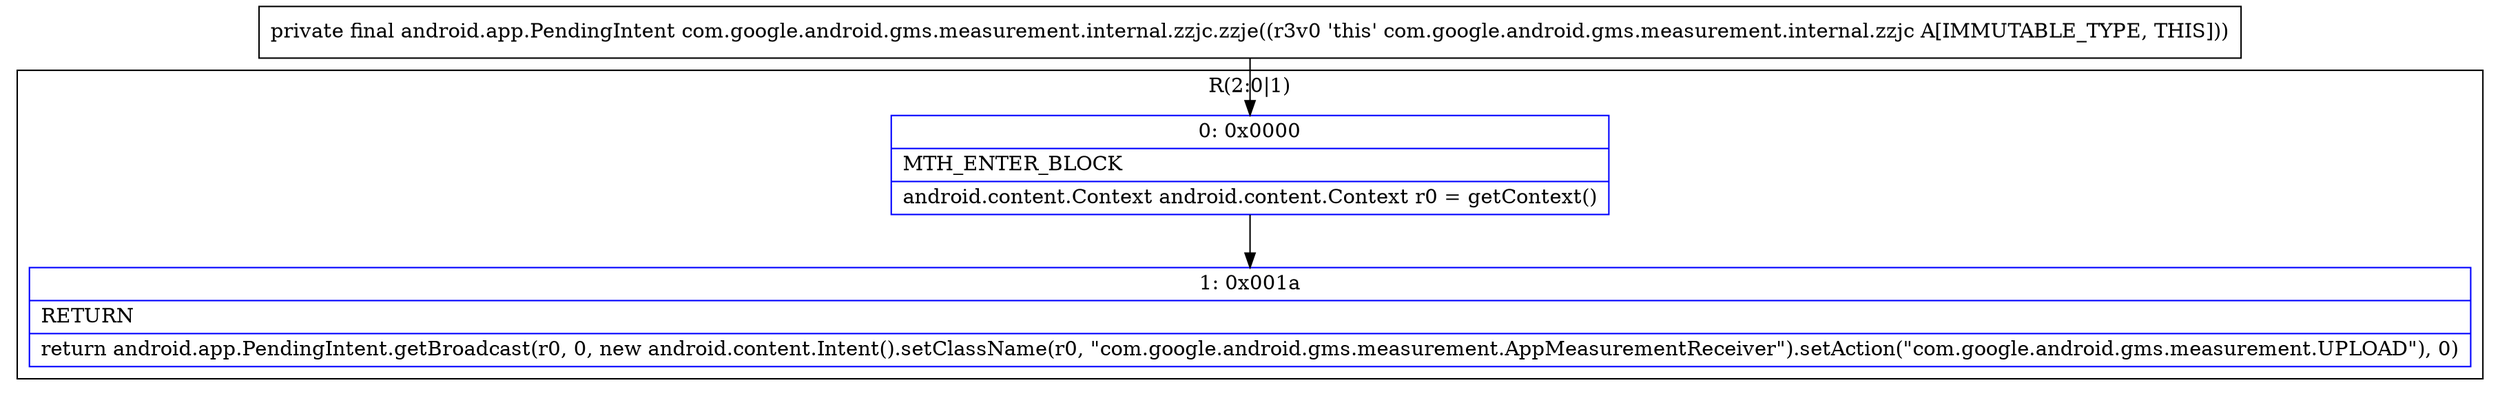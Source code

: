 digraph "CFG forcom.google.android.gms.measurement.internal.zzjc.zzje()Landroid\/app\/PendingIntent;" {
subgraph cluster_Region_429102279 {
label = "R(2:0|1)";
node [shape=record,color=blue];
Node_0 [shape=record,label="{0\:\ 0x0000|MTH_ENTER_BLOCK\l|android.content.Context android.content.Context r0 = getContext()\l}"];
Node_1 [shape=record,label="{1\:\ 0x001a|RETURN\l|return android.app.PendingIntent.getBroadcast(r0, 0, new android.content.Intent().setClassName(r0, \"com.google.android.gms.measurement.AppMeasurementReceiver\").setAction(\"com.google.android.gms.measurement.UPLOAD\"), 0)\l}"];
}
MethodNode[shape=record,label="{private final android.app.PendingIntent com.google.android.gms.measurement.internal.zzjc.zzje((r3v0 'this' com.google.android.gms.measurement.internal.zzjc A[IMMUTABLE_TYPE, THIS])) }"];
MethodNode -> Node_0;
Node_0 -> Node_1;
}

